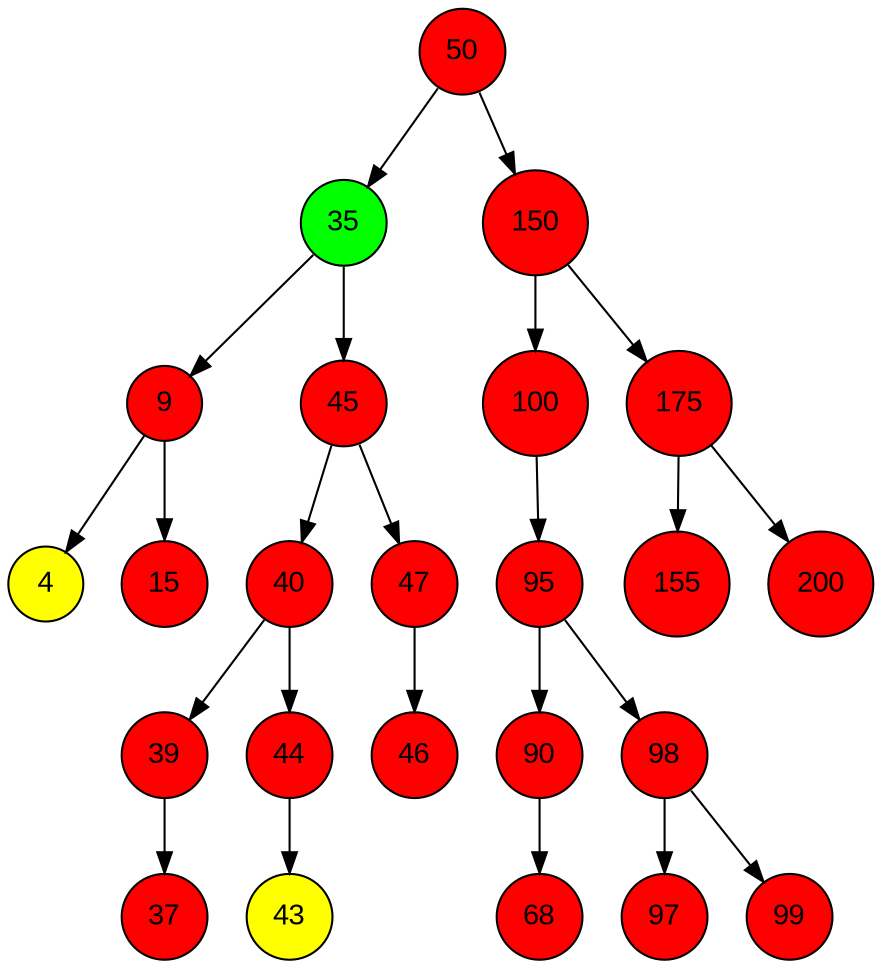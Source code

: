 digraph BST {
    node [fontname="Arial", shape=circle, style=filled, fillcolor=red];
    50 -> 35;
    35 -> 9;
    9 -> 4;
    9 -> 15;
    35 -> 45;
    45 -> 40;
    40 -> 39;
    39 -> 37;
    40 -> 44;
    44 -> 43;
    45 -> 47;
    47 -> 46;
    50 -> 150;
    150 -> 100;
    100 -> 95;
    95 -> 90;
    90 -> 68;
    95 -> 98;
    98 -> 97;
    98 -> 99;
    150 -> 175;
    175 -> 155;
    175 -> 200;
    4 [fontname="Arial", shape=circle, style=filled, fillcolor=yellow];
    43 [fontname="Arial", shape=circle, style=filled, fillcolor=yellow];
    35 [fontname="Arial", shape=circle, style=filled, fillcolor=green];
}
